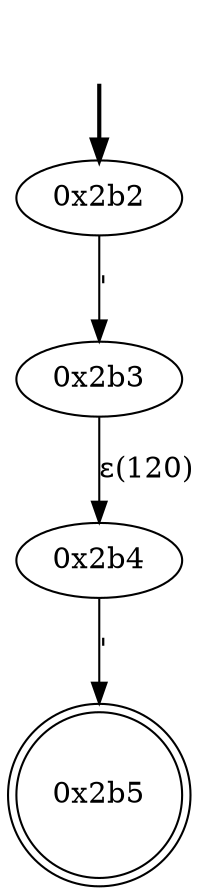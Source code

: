 digraph {
	fake [style=invisible]
	"0x2b2" [root=true]
	"0x2b3"
	"0x2b4"
	"0x2b5" [shape=doublecircle]
	fake -> "0x2b2" [style=bold]
	"0x2b2" -> "0x2b3" [label="'"]
	"0x2b4" -> "0x2b5" [label="'"]
	"0x2b3" -> "0x2b4" [label="ε(120)"]
}

